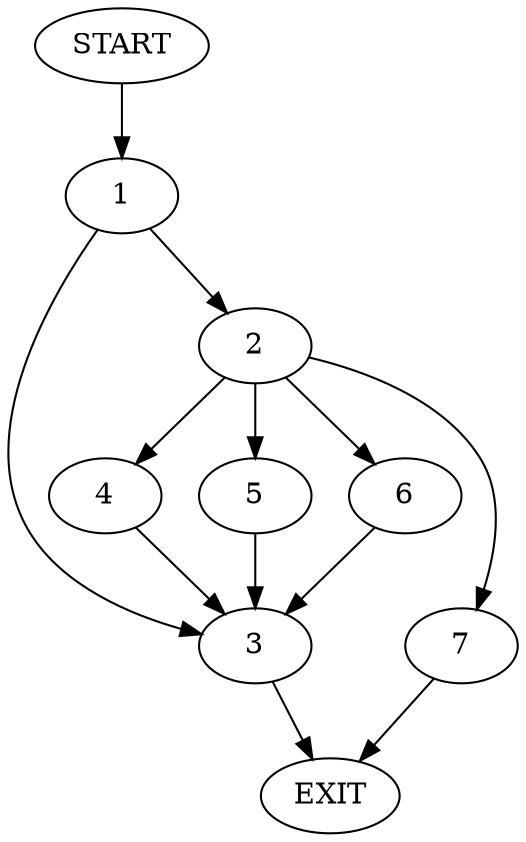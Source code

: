 digraph {
0 [label="START"];
1;
2;
3;
4;
5;
6;
7;
8 [label="EXIT"];
0 -> 1;
1 -> 2;
1 -> 3;
2 -> 4;
2 -> 5;
2 -> 6;
2 -> 7;
3 -> 8;
6 -> 3;
4 -> 3;
7 -> 8;
5 -> 3;
}